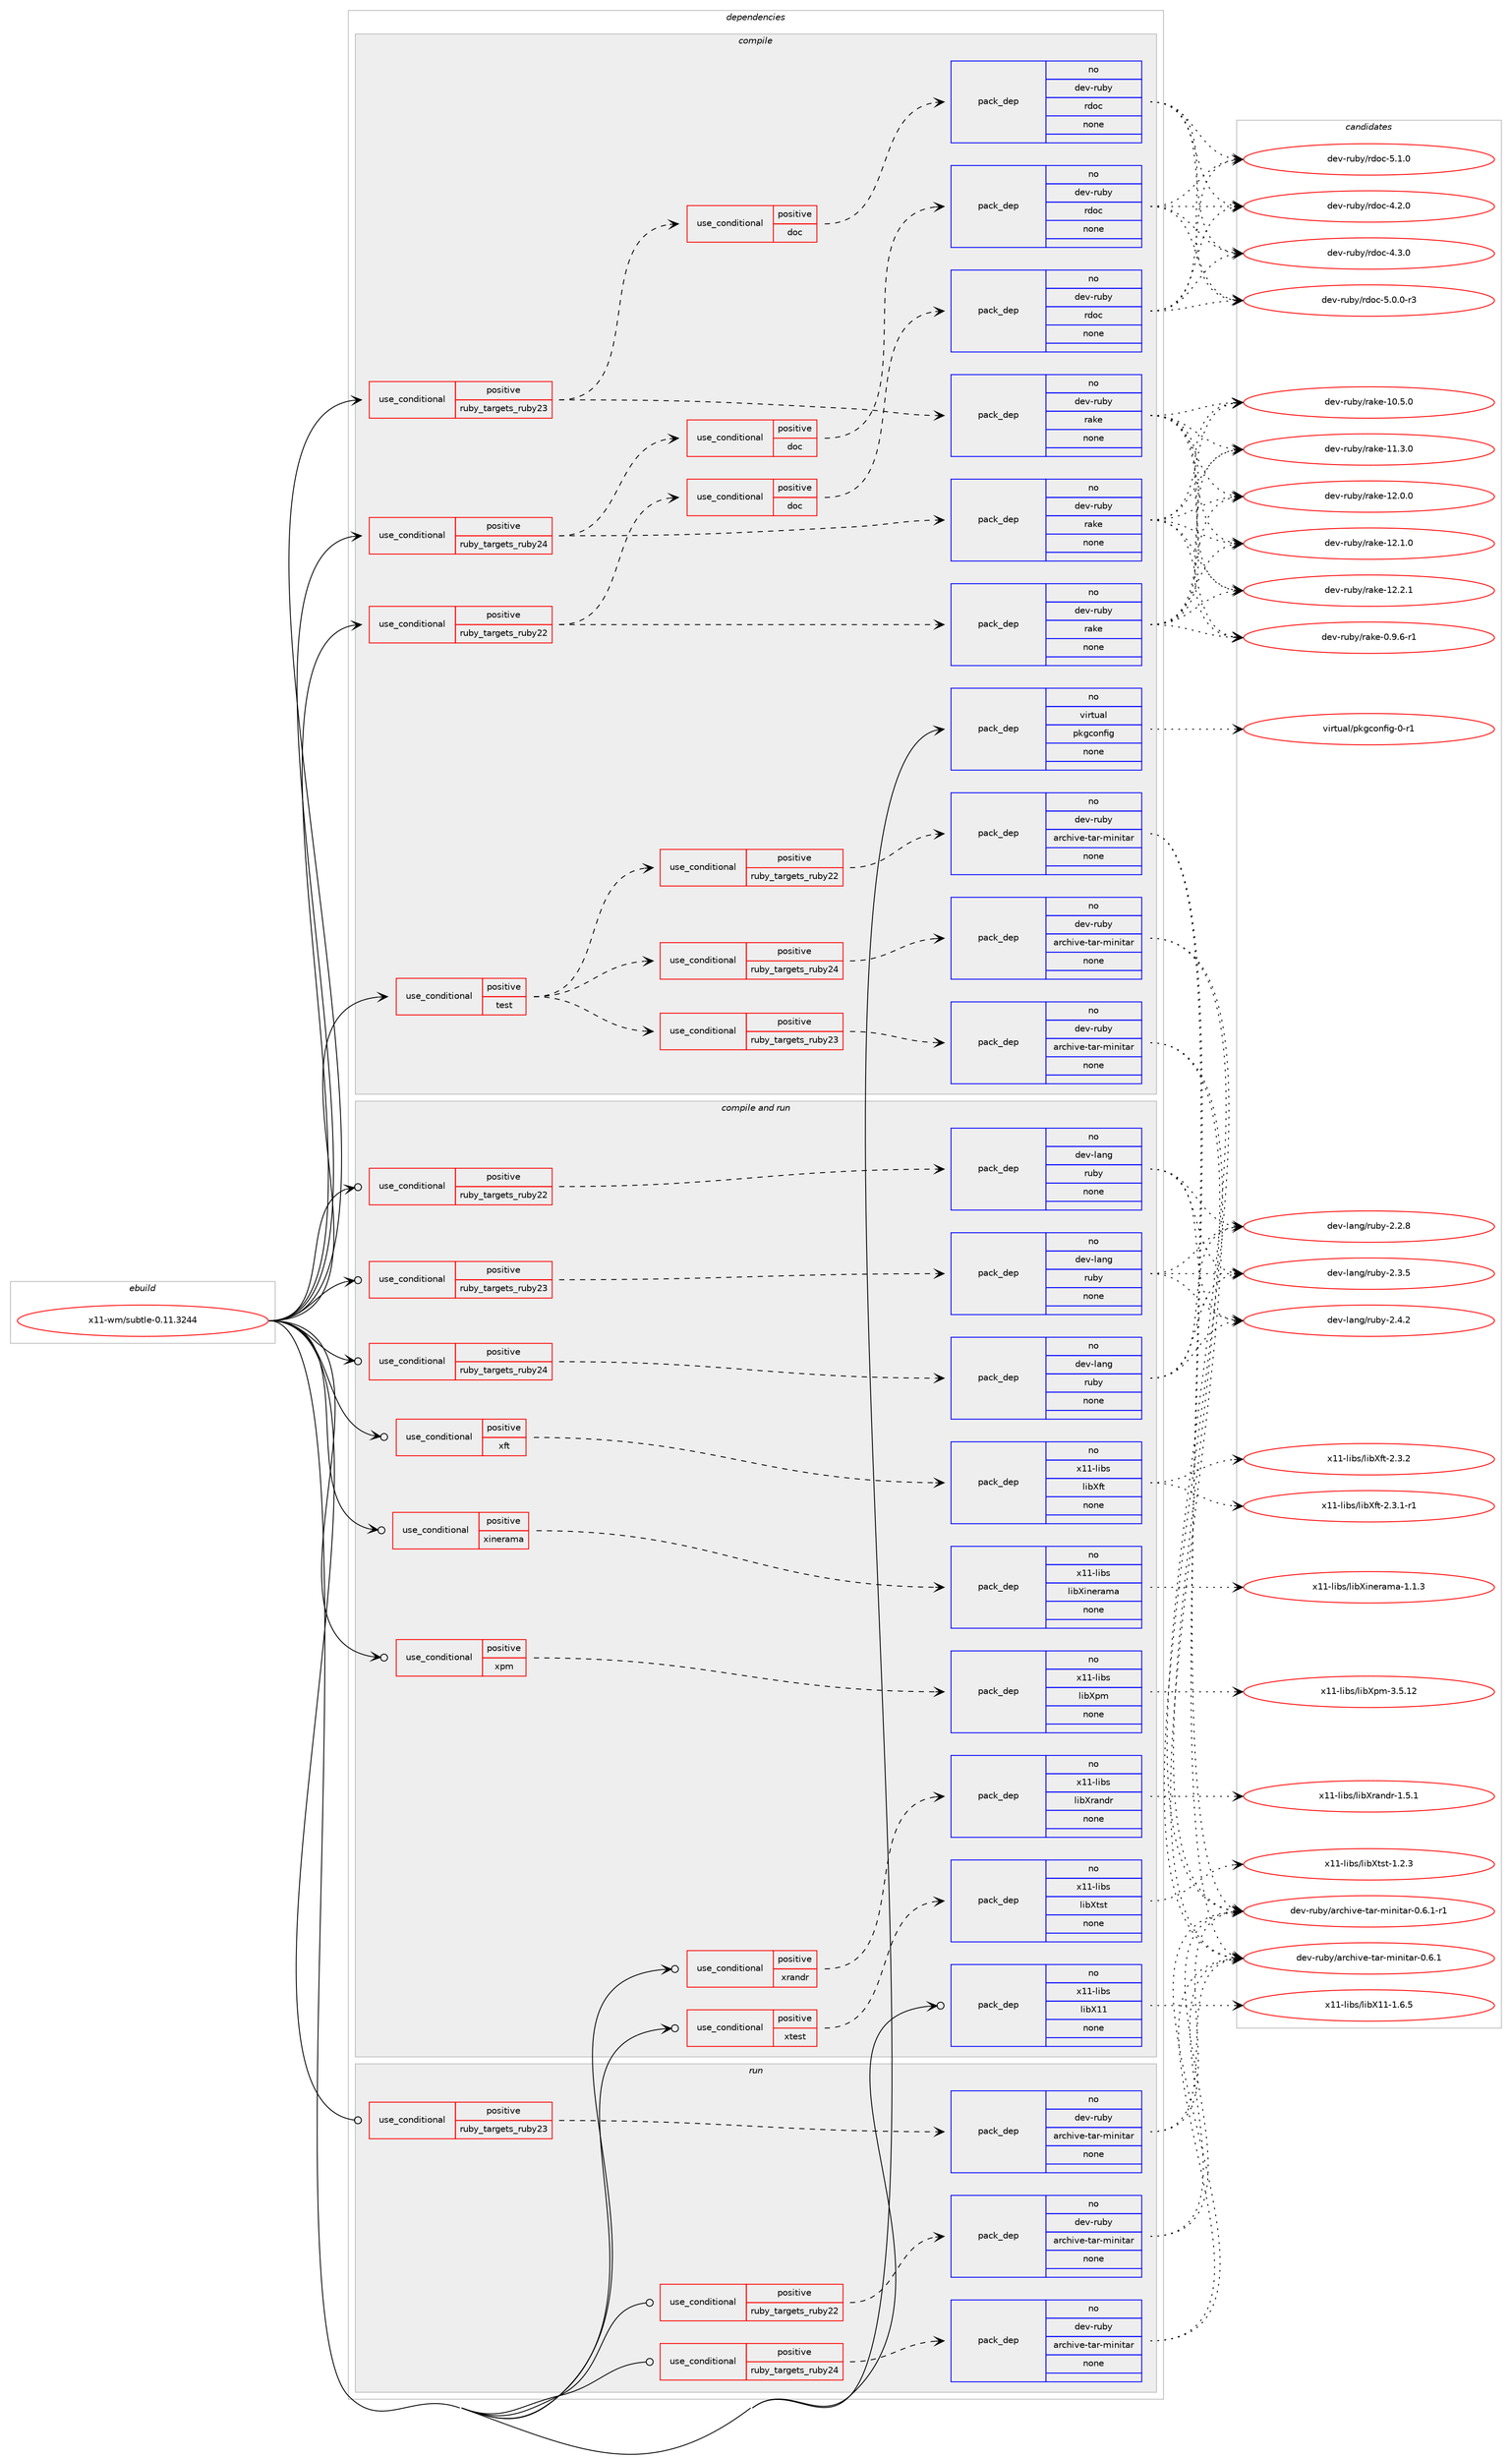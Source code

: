 digraph prolog {

# *************
# Graph options
# *************

newrank=true;
concentrate=true;
compound=true;
graph [rankdir=LR,fontname=Helvetica,fontsize=10,ranksep=1.5];#, ranksep=2.5, nodesep=0.2];
edge  [arrowhead=vee];
node  [fontname=Helvetica,fontsize=10];

# **********
# The ebuild
# **********

subgraph cluster_leftcol {
color=gray;
rank=same;
label=<<i>ebuild</i>>;
id [label="x11-wm/subtle-0.11.3244", color=red, width=4, href="../x11-wm/subtle-0.11.3244.svg"];
}

# ****************
# The dependencies
# ****************

subgraph cluster_midcol {
color=gray;
label=<<i>dependencies</i>>;
subgraph cluster_compile {
fillcolor="#eeeeee";
style=filled;
label=<<i>compile</i>>;
subgraph cond124316 {
dependency533607 [label=<<TABLE BORDER="0" CELLBORDER="1" CELLSPACING="0" CELLPADDING="4"><TR><TD ROWSPAN="3" CELLPADDING="10">use_conditional</TD></TR><TR><TD>positive</TD></TR><TR><TD>ruby_targets_ruby22</TD></TR></TABLE>>, shape=none, color=red];
subgraph pack399140 {
dependency533608 [label=<<TABLE BORDER="0" CELLBORDER="1" CELLSPACING="0" CELLPADDING="4" WIDTH="220"><TR><TD ROWSPAN="6" CELLPADDING="30">pack_dep</TD></TR><TR><TD WIDTH="110">no</TD></TR><TR><TD>dev-ruby</TD></TR><TR><TD>rake</TD></TR><TR><TD>none</TD></TR><TR><TD></TD></TR></TABLE>>, shape=none, color=blue];
}
dependency533607:e -> dependency533608:w [weight=20,style="dashed",arrowhead="vee"];
subgraph cond124317 {
dependency533609 [label=<<TABLE BORDER="0" CELLBORDER="1" CELLSPACING="0" CELLPADDING="4"><TR><TD ROWSPAN="3" CELLPADDING="10">use_conditional</TD></TR><TR><TD>positive</TD></TR><TR><TD>doc</TD></TR></TABLE>>, shape=none, color=red];
subgraph pack399141 {
dependency533610 [label=<<TABLE BORDER="0" CELLBORDER="1" CELLSPACING="0" CELLPADDING="4" WIDTH="220"><TR><TD ROWSPAN="6" CELLPADDING="30">pack_dep</TD></TR><TR><TD WIDTH="110">no</TD></TR><TR><TD>dev-ruby</TD></TR><TR><TD>rdoc</TD></TR><TR><TD>none</TD></TR><TR><TD></TD></TR></TABLE>>, shape=none, color=blue];
}
dependency533609:e -> dependency533610:w [weight=20,style="dashed",arrowhead="vee"];
}
dependency533607:e -> dependency533609:w [weight=20,style="dashed",arrowhead="vee"];
}
id:e -> dependency533607:w [weight=20,style="solid",arrowhead="vee"];
subgraph cond124318 {
dependency533611 [label=<<TABLE BORDER="0" CELLBORDER="1" CELLSPACING="0" CELLPADDING="4"><TR><TD ROWSPAN="3" CELLPADDING="10">use_conditional</TD></TR><TR><TD>positive</TD></TR><TR><TD>ruby_targets_ruby23</TD></TR></TABLE>>, shape=none, color=red];
subgraph pack399142 {
dependency533612 [label=<<TABLE BORDER="0" CELLBORDER="1" CELLSPACING="0" CELLPADDING="4" WIDTH="220"><TR><TD ROWSPAN="6" CELLPADDING="30">pack_dep</TD></TR><TR><TD WIDTH="110">no</TD></TR><TR><TD>dev-ruby</TD></TR><TR><TD>rake</TD></TR><TR><TD>none</TD></TR><TR><TD></TD></TR></TABLE>>, shape=none, color=blue];
}
dependency533611:e -> dependency533612:w [weight=20,style="dashed",arrowhead="vee"];
subgraph cond124319 {
dependency533613 [label=<<TABLE BORDER="0" CELLBORDER="1" CELLSPACING="0" CELLPADDING="4"><TR><TD ROWSPAN="3" CELLPADDING="10">use_conditional</TD></TR><TR><TD>positive</TD></TR><TR><TD>doc</TD></TR></TABLE>>, shape=none, color=red];
subgraph pack399143 {
dependency533614 [label=<<TABLE BORDER="0" CELLBORDER="1" CELLSPACING="0" CELLPADDING="4" WIDTH="220"><TR><TD ROWSPAN="6" CELLPADDING="30">pack_dep</TD></TR><TR><TD WIDTH="110">no</TD></TR><TR><TD>dev-ruby</TD></TR><TR><TD>rdoc</TD></TR><TR><TD>none</TD></TR><TR><TD></TD></TR></TABLE>>, shape=none, color=blue];
}
dependency533613:e -> dependency533614:w [weight=20,style="dashed",arrowhead="vee"];
}
dependency533611:e -> dependency533613:w [weight=20,style="dashed",arrowhead="vee"];
}
id:e -> dependency533611:w [weight=20,style="solid",arrowhead="vee"];
subgraph cond124320 {
dependency533615 [label=<<TABLE BORDER="0" CELLBORDER="1" CELLSPACING="0" CELLPADDING="4"><TR><TD ROWSPAN="3" CELLPADDING="10">use_conditional</TD></TR><TR><TD>positive</TD></TR><TR><TD>ruby_targets_ruby24</TD></TR></TABLE>>, shape=none, color=red];
subgraph pack399144 {
dependency533616 [label=<<TABLE BORDER="0" CELLBORDER="1" CELLSPACING="0" CELLPADDING="4" WIDTH="220"><TR><TD ROWSPAN="6" CELLPADDING="30">pack_dep</TD></TR><TR><TD WIDTH="110">no</TD></TR><TR><TD>dev-ruby</TD></TR><TR><TD>rake</TD></TR><TR><TD>none</TD></TR><TR><TD></TD></TR></TABLE>>, shape=none, color=blue];
}
dependency533615:e -> dependency533616:w [weight=20,style="dashed",arrowhead="vee"];
subgraph cond124321 {
dependency533617 [label=<<TABLE BORDER="0" CELLBORDER="1" CELLSPACING="0" CELLPADDING="4"><TR><TD ROWSPAN="3" CELLPADDING="10">use_conditional</TD></TR><TR><TD>positive</TD></TR><TR><TD>doc</TD></TR></TABLE>>, shape=none, color=red];
subgraph pack399145 {
dependency533618 [label=<<TABLE BORDER="0" CELLBORDER="1" CELLSPACING="0" CELLPADDING="4" WIDTH="220"><TR><TD ROWSPAN="6" CELLPADDING="30">pack_dep</TD></TR><TR><TD WIDTH="110">no</TD></TR><TR><TD>dev-ruby</TD></TR><TR><TD>rdoc</TD></TR><TR><TD>none</TD></TR><TR><TD></TD></TR></TABLE>>, shape=none, color=blue];
}
dependency533617:e -> dependency533618:w [weight=20,style="dashed",arrowhead="vee"];
}
dependency533615:e -> dependency533617:w [weight=20,style="dashed",arrowhead="vee"];
}
id:e -> dependency533615:w [weight=20,style="solid",arrowhead="vee"];
subgraph cond124322 {
dependency533619 [label=<<TABLE BORDER="0" CELLBORDER="1" CELLSPACING="0" CELLPADDING="4"><TR><TD ROWSPAN="3" CELLPADDING="10">use_conditional</TD></TR><TR><TD>positive</TD></TR><TR><TD>test</TD></TR></TABLE>>, shape=none, color=red];
subgraph cond124323 {
dependency533620 [label=<<TABLE BORDER="0" CELLBORDER="1" CELLSPACING="0" CELLPADDING="4"><TR><TD ROWSPAN="3" CELLPADDING="10">use_conditional</TD></TR><TR><TD>positive</TD></TR><TR><TD>ruby_targets_ruby22</TD></TR></TABLE>>, shape=none, color=red];
subgraph pack399146 {
dependency533621 [label=<<TABLE BORDER="0" CELLBORDER="1" CELLSPACING="0" CELLPADDING="4" WIDTH="220"><TR><TD ROWSPAN="6" CELLPADDING="30">pack_dep</TD></TR><TR><TD WIDTH="110">no</TD></TR><TR><TD>dev-ruby</TD></TR><TR><TD>archive-tar-minitar</TD></TR><TR><TD>none</TD></TR><TR><TD></TD></TR></TABLE>>, shape=none, color=blue];
}
dependency533620:e -> dependency533621:w [weight=20,style="dashed",arrowhead="vee"];
}
dependency533619:e -> dependency533620:w [weight=20,style="dashed",arrowhead="vee"];
subgraph cond124324 {
dependency533622 [label=<<TABLE BORDER="0" CELLBORDER="1" CELLSPACING="0" CELLPADDING="4"><TR><TD ROWSPAN="3" CELLPADDING="10">use_conditional</TD></TR><TR><TD>positive</TD></TR><TR><TD>ruby_targets_ruby23</TD></TR></TABLE>>, shape=none, color=red];
subgraph pack399147 {
dependency533623 [label=<<TABLE BORDER="0" CELLBORDER="1" CELLSPACING="0" CELLPADDING="4" WIDTH="220"><TR><TD ROWSPAN="6" CELLPADDING="30">pack_dep</TD></TR><TR><TD WIDTH="110">no</TD></TR><TR><TD>dev-ruby</TD></TR><TR><TD>archive-tar-minitar</TD></TR><TR><TD>none</TD></TR><TR><TD></TD></TR></TABLE>>, shape=none, color=blue];
}
dependency533622:e -> dependency533623:w [weight=20,style="dashed",arrowhead="vee"];
}
dependency533619:e -> dependency533622:w [weight=20,style="dashed",arrowhead="vee"];
subgraph cond124325 {
dependency533624 [label=<<TABLE BORDER="0" CELLBORDER="1" CELLSPACING="0" CELLPADDING="4"><TR><TD ROWSPAN="3" CELLPADDING="10">use_conditional</TD></TR><TR><TD>positive</TD></TR><TR><TD>ruby_targets_ruby24</TD></TR></TABLE>>, shape=none, color=red];
subgraph pack399148 {
dependency533625 [label=<<TABLE BORDER="0" CELLBORDER="1" CELLSPACING="0" CELLPADDING="4" WIDTH="220"><TR><TD ROWSPAN="6" CELLPADDING="30">pack_dep</TD></TR><TR><TD WIDTH="110">no</TD></TR><TR><TD>dev-ruby</TD></TR><TR><TD>archive-tar-minitar</TD></TR><TR><TD>none</TD></TR><TR><TD></TD></TR></TABLE>>, shape=none, color=blue];
}
dependency533624:e -> dependency533625:w [weight=20,style="dashed",arrowhead="vee"];
}
dependency533619:e -> dependency533624:w [weight=20,style="dashed",arrowhead="vee"];
}
id:e -> dependency533619:w [weight=20,style="solid",arrowhead="vee"];
subgraph pack399149 {
dependency533626 [label=<<TABLE BORDER="0" CELLBORDER="1" CELLSPACING="0" CELLPADDING="4" WIDTH="220"><TR><TD ROWSPAN="6" CELLPADDING="30">pack_dep</TD></TR><TR><TD WIDTH="110">no</TD></TR><TR><TD>virtual</TD></TR><TR><TD>pkgconfig</TD></TR><TR><TD>none</TD></TR><TR><TD></TD></TR></TABLE>>, shape=none, color=blue];
}
id:e -> dependency533626:w [weight=20,style="solid",arrowhead="vee"];
}
subgraph cluster_compileandrun {
fillcolor="#eeeeee";
style=filled;
label=<<i>compile and run</i>>;
subgraph cond124326 {
dependency533627 [label=<<TABLE BORDER="0" CELLBORDER="1" CELLSPACING="0" CELLPADDING="4"><TR><TD ROWSPAN="3" CELLPADDING="10">use_conditional</TD></TR><TR><TD>positive</TD></TR><TR><TD>ruby_targets_ruby22</TD></TR></TABLE>>, shape=none, color=red];
subgraph pack399150 {
dependency533628 [label=<<TABLE BORDER="0" CELLBORDER="1" CELLSPACING="0" CELLPADDING="4" WIDTH="220"><TR><TD ROWSPAN="6" CELLPADDING="30">pack_dep</TD></TR><TR><TD WIDTH="110">no</TD></TR><TR><TD>dev-lang</TD></TR><TR><TD>ruby</TD></TR><TR><TD>none</TD></TR><TR><TD></TD></TR></TABLE>>, shape=none, color=blue];
}
dependency533627:e -> dependency533628:w [weight=20,style="dashed",arrowhead="vee"];
}
id:e -> dependency533627:w [weight=20,style="solid",arrowhead="odotvee"];
subgraph cond124327 {
dependency533629 [label=<<TABLE BORDER="0" CELLBORDER="1" CELLSPACING="0" CELLPADDING="4"><TR><TD ROWSPAN="3" CELLPADDING="10">use_conditional</TD></TR><TR><TD>positive</TD></TR><TR><TD>ruby_targets_ruby23</TD></TR></TABLE>>, shape=none, color=red];
subgraph pack399151 {
dependency533630 [label=<<TABLE BORDER="0" CELLBORDER="1" CELLSPACING="0" CELLPADDING="4" WIDTH="220"><TR><TD ROWSPAN="6" CELLPADDING="30">pack_dep</TD></TR><TR><TD WIDTH="110">no</TD></TR><TR><TD>dev-lang</TD></TR><TR><TD>ruby</TD></TR><TR><TD>none</TD></TR><TR><TD></TD></TR></TABLE>>, shape=none, color=blue];
}
dependency533629:e -> dependency533630:w [weight=20,style="dashed",arrowhead="vee"];
}
id:e -> dependency533629:w [weight=20,style="solid",arrowhead="odotvee"];
subgraph cond124328 {
dependency533631 [label=<<TABLE BORDER="0" CELLBORDER="1" CELLSPACING="0" CELLPADDING="4"><TR><TD ROWSPAN="3" CELLPADDING="10">use_conditional</TD></TR><TR><TD>positive</TD></TR><TR><TD>ruby_targets_ruby24</TD></TR></TABLE>>, shape=none, color=red];
subgraph pack399152 {
dependency533632 [label=<<TABLE BORDER="0" CELLBORDER="1" CELLSPACING="0" CELLPADDING="4" WIDTH="220"><TR><TD ROWSPAN="6" CELLPADDING="30">pack_dep</TD></TR><TR><TD WIDTH="110">no</TD></TR><TR><TD>dev-lang</TD></TR><TR><TD>ruby</TD></TR><TR><TD>none</TD></TR><TR><TD></TD></TR></TABLE>>, shape=none, color=blue];
}
dependency533631:e -> dependency533632:w [weight=20,style="dashed",arrowhead="vee"];
}
id:e -> dependency533631:w [weight=20,style="solid",arrowhead="odotvee"];
subgraph cond124329 {
dependency533633 [label=<<TABLE BORDER="0" CELLBORDER="1" CELLSPACING="0" CELLPADDING="4"><TR><TD ROWSPAN="3" CELLPADDING="10">use_conditional</TD></TR><TR><TD>positive</TD></TR><TR><TD>xft</TD></TR></TABLE>>, shape=none, color=red];
subgraph pack399153 {
dependency533634 [label=<<TABLE BORDER="0" CELLBORDER="1" CELLSPACING="0" CELLPADDING="4" WIDTH="220"><TR><TD ROWSPAN="6" CELLPADDING="30">pack_dep</TD></TR><TR><TD WIDTH="110">no</TD></TR><TR><TD>x11-libs</TD></TR><TR><TD>libXft</TD></TR><TR><TD>none</TD></TR><TR><TD></TD></TR></TABLE>>, shape=none, color=blue];
}
dependency533633:e -> dependency533634:w [weight=20,style="dashed",arrowhead="vee"];
}
id:e -> dependency533633:w [weight=20,style="solid",arrowhead="odotvee"];
subgraph cond124330 {
dependency533635 [label=<<TABLE BORDER="0" CELLBORDER="1" CELLSPACING="0" CELLPADDING="4"><TR><TD ROWSPAN="3" CELLPADDING="10">use_conditional</TD></TR><TR><TD>positive</TD></TR><TR><TD>xinerama</TD></TR></TABLE>>, shape=none, color=red];
subgraph pack399154 {
dependency533636 [label=<<TABLE BORDER="0" CELLBORDER="1" CELLSPACING="0" CELLPADDING="4" WIDTH="220"><TR><TD ROWSPAN="6" CELLPADDING="30">pack_dep</TD></TR><TR><TD WIDTH="110">no</TD></TR><TR><TD>x11-libs</TD></TR><TR><TD>libXinerama</TD></TR><TR><TD>none</TD></TR><TR><TD></TD></TR></TABLE>>, shape=none, color=blue];
}
dependency533635:e -> dependency533636:w [weight=20,style="dashed",arrowhead="vee"];
}
id:e -> dependency533635:w [weight=20,style="solid",arrowhead="odotvee"];
subgraph cond124331 {
dependency533637 [label=<<TABLE BORDER="0" CELLBORDER="1" CELLSPACING="0" CELLPADDING="4"><TR><TD ROWSPAN="3" CELLPADDING="10">use_conditional</TD></TR><TR><TD>positive</TD></TR><TR><TD>xpm</TD></TR></TABLE>>, shape=none, color=red];
subgraph pack399155 {
dependency533638 [label=<<TABLE BORDER="0" CELLBORDER="1" CELLSPACING="0" CELLPADDING="4" WIDTH="220"><TR><TD ROWSPAN="6" CELLPADDING="30">pack_dep</TD></TR><TR><TD WIDTH="110">no</TD></TR><TR><TD>x11-libs</TD></TR><TR><TD>libXpm</TD></TR><TR><TD>none</TD></TR><TR><TD></TD></TR></TABLE>>, shape=none, color=blue];
}
dependency533637:e -> dependency533638:w [weight=20,style="dashed",arrowhead="vee"];
}
id:e -> dependency533637:w [weight=20,style="solid",arrowhead="odotvee"];
subgraph cond124332 {
dependency533639 [label=<<TABLE BORDER="0" CELLBORDER="1" CELLSPACING="0" CELLPADDING="4"><TR><TD ROWSPAN="3" CELLPADDING="10">use_conditional</TD></TR><TR><TD>positive</TD></TR><TR><TD>xrandr</TD></TR></TABLE>>, shape=none, color=red];
subgraph pack399156 {
dependency533640 [label=<<TABLE BORDER="0" CELLBORDER="1" CELLSPACING="0" CELLPADDING="4" WIDTH="220"><TR><TD ROWSPAN="6" CELLPADDING="30">pack_dep</TD></TR><TR><TD WIDTH="110">no</TD></TR><TR><TD>x11-libs</TD></TR><TR><TD>libXrandr</TD></TR><TR><TD>none</TD></TR><TR><TD></TD></TR></TABLE>>, shape=none, color=blue];
}
dependency533639:e -> dependency533640:w [weight=20,style="dashed",arrowhead="vee"];
}
id:e -> dependency533639:w [weight=20,style="solid",arrowhead="odotvee"];
subgraph cond124333 {
dependency533641 [label=<<TABLE BORDER="0" CELLBORDER="1" CELLSPACING="0" CELLPADDING="4"><TR><TD ROWSPAN="3" CELLPADDING="10">use_conditional</TD></TR><TR><TD>positive</TD></TR><TR><TD>xtest</TD></TR></TABLE>>, shape=none, color=red];
subgraph pack399157 {
dependency533642 [label=<<TABLE BORDER="0" CELLBORDER="1" CELLSPACING="0" CELLPADDING="4" WIDTH="220"><TR><TD ROWSPAN="6" CELLPADDING="30">pack_dep</TD></TR><TR><TD WIDTH="110">no</TD></TR><TR><TD>x11-libs</TD></TR><TR><TD>libXtst</TD></TR><TR><TD>none</TD></TR><TR><TD></TD></TR></TABLE>>, shape=none, color=blue];
}
dependency533641:e -> dependency533642:w [weight=20,style="dashed",arrowhead="vee"];
}
id:e -> dependency533641:w [weight=20,style="solid",arrowhead="odotvee"];
subgraph pack399158 {
dependency533643 [label=<<TABLE BORDER="0" CELLBORDER="1" CELLSPACING="0" CELLPADDING="4" WIDTH="220"><TR><TD ROWSPAN="6" CELLPADDING="30">pack_dep</TD></TR><TR><TD WIDTH="110">no</TD></TR><TR><TD>x11-libs</TD></TR><TR><TD>libX11</TD></TR><TR><TD>none</TD></TR><TR><TD></TD></TR></TABLE>>, shape=none, color=blue];
}
id:e -> dependency533643:w [weight=20,style="solid",arrowhead="odotvee"];
}
subgraph cluster_run {
fillcolor="#eeeeee";
style=filled;
label=<<i>run</i>>;
subgraph cond124334 {
dependency533644 [label=<<TABLE BORDER="0" CELLBORDER="1" CELLSPACING="0" CELLPADDING="4"><TR><TD ROWSPAN="3" CELLPADDING="10">use_conditional</TD></TR><TR><TD>positive</TD></TR><TR><TD>ruby_targets_ruby22</TD></TR></TABLE>>, shape=none, color=red];
subgraph pack399159 {
dependency533645 [label=<<TABLE BORDER="0" CELLBORDER="1" CELLSPACING="0" CELLPADDING="4" WIDTH="220"><TR><TD ROWSPAN="6" CELLPADDING="30">pack_dep</TD></TR><TR><TD WIDTH="110">no</TD></TR><TR><TD>dev-ruby</TD></TR><TR><TD>archive-tar-minitar</TD></TR><TR><TD>none</TD></TR><TR><TD></TD></TR></TABLE>>, shape=none, color=blue];
}
dependency533644:e -> dependency533645:w [weight=20,style="dashed",arrowhead="vee"];
}
id:e -> dependency533644:w [weight=20,style="solid",arrowhead="odot"];
subgraph cond124335 {
dependency533646 [label=<<TABLE BORDER="0" CELLBORDER="1" CELLSPACING="0" CELLPADDING="4"><TR><TD ROWSPAN="3" CELLPADDING="10">use_conditional</TD></TR><TR><TD>positive</TD></TR><TR><TD>ruby_targets_ruby23</TD></TR></TABLE>>, shape=none, color=red];
subgraph pack399160 {
dependency533647 [label=<<TABLE BORDER="0" CELLBORDER="1" CELLSPACING="0" CELLPADDING="4" WIDTH="220"><TR><TD ROWSPAN="6" CELLPADDING="30">pack_dep</TD></TR><TR><TD WIDTH="110">no</TD></TR><TR><TD>dev-ruby</TD></TR><TR><TD>archive-tar-minitar</TD></TR><TR><TD>none</TD></TR><TR><TD></TD></TR></TABLE>>, shape=none, color=blue];
}
dependency533646:e -> dependency533647:w [weight=20,style="dashed",arrowhead="vee"];
}
id:e -> dependency533646:w [weight=20,style="solid",arrowhead="odot"];
subgraph cond124336 {
dependency533648 [label=<<TABLE BORDER="0" CELLBORDER="1" CELLSPACING="0" CELLPADDING="4"><TR><TD ROWSPAN="3" CELLPADDING="10">use_conditional</TD></TR><TR><TD>positive</TD></TR><TR><TD>ruby_targets_ruby24</TD></TR></TABLE>>, shape=none, color=red];
subgraph pack399161 {
dependency533649 [label=<<TABLE BORDER="0" CELLBORDER="1" CELLSPACING="0" CELLPADDING="4" WIDTH="220"><TR><TD ROWSPAN="6" CELLPADDING="30">pack_dep</TD></TR><TR><TD WIDTH="110">no</TD></TR><TR><TD>dev-ruby</TD></TR><TR><TD>archive-tar-minitar</TD></TR><TR><TD>none</TD></TR><TR><TD></TD></TR></TABLE>>, shape=none, color=blue];
}
dependency533648:e -> dependency533649:w [weight=20,style="dashed",arrowhead="vee"];
}
id:e -> dependency533648:w [weight=20,style="solid",arrowhead="odot"];
}
}

# **************
# The candidates
# **************

subgraph cluster_choices {
rank=same;
color=gray;
label=<<i>candidates</i>>;

subgraph choice399140 {
color=black;
nodesep=1;
choice100101118451141179812147114971071014548465746544511449 [label="dev-ruby/rake-0.9.6-r1", color=red, width=4,href="../dev-ruby/rake-0.9.6-r1.svg"];
choice1001011184511411798121471149710710145494846534648 [label="dev-ruby/rake-10.5.0", color=red, width=4,href="../dev-ruby/rake-10.5.0.svg"];
choice1001011184511411798121471149710710145494946514648 [label="dev-ruby/rake-11.3.0", color=red, width=4,href="../dev-ruby/rake-11.3.0.svg"];
choice1001011184511411798121471149710710145495046484648 [label="dev-ruby/rake-12.0.0", color=red, width=4,href="../dev-ruby/rake-12.0.0.svg"];
choice1001011184511411798121471149710710145495046494648 [label="dev-ruby/rake-12.1.0", color=red, width=4,href="../dev-ruby/rake-12.1.0.svg"];
choice1001011184511411798121471149710710145495046504649 [label="dev-ruby/rake-12.2.1", color=red, width=4,href="../dev-ruby/rake-12.2.1.svg"];
dependency533608:e -> choice100101118451141179812147114971071014548465746544511449:w [style=dotted,weight="100"];
dependency533608:e -> choice1001011184511411798121471149710710145494846534648:w [style=dotted,weight="100"];
dependency533608:e -> choice1001011184511411798121471149710710145494946514648:w [style=dotted,weight="100"];
dependency533608:e -> choice1001011184511411798121471149710710145495046484648:w [style=dotted,weight="100"];
dependency533608:e -> choice1001011184511411798121471149710710145495046494648:w [style=dotted,weight="100"];
dependency533608:e -> choice1001011184511411798121471149710710145495046504649:w [style=dotted,weight="100"];
}
subgraph choice399141 {
color=black;
nodesep=1;
choice10010111845114117981214711410011199455246504648 [label="dev-ruby/rdoc-4.2.0", color=red, width=4,href="../dev-ruby/rdoc-4.2.0.svg"];
choice10010111845114117981214711410011199455246514648 [label="dev-ruby/rdoc-4.3.0", color=red, width=4,href="../dev-ruby/rdoc-4.3.0.svg"];
choice100101118451141179812147114100111994553464846484511451 [label="dev-ruby/rdoc-5.0.0-r3", color=red, width=4,href="../dev-ruby/rdoc-5.0.0-r3.svg"];
choice10010111845114117981214711410011199455346494648 [label="dev-ruby/rdoc-5.1.0", color=red, width=4,href="../dev-ruby/rdoc-5.1.0.svg"];
dependency533610:e -> choice10010111845114117981214711410011199455246504648:w [style=dotted,weight="100"];
dependency533610:e -> choice10010111845114117981214711410011199455246514648:w [style=dotted,weight="100"];
dependency533610:e -> choice100101118451141179812147114100111994553464846484511451:w [style=dotted,weight="100"];
dependency533610:e -> choice10010111845114117981214711410011199455346494648:w [style=dotted,weight="100"];
}
subgraph choice399142 {
color=black;
nodesep=1;
choice100101118451141179812147114971071014548465746544511449 [label="dev-ruby/rake-0.9.6-r1", color=red, width=4,href="../dev-ruby/rake-0.9.6-r1.svg"];
choice1001011184511411798121471149710710145494846534648 [label="dev-ruby/rake-10.5.0", color=red, width=4,href="../dev-ruby/rake-10.5.0.svg"];
choice1001011184511411798121471149710710145494946514648 [label="dev-ruby/rake-11.3.0", color=red, width=4,href="../dev-ruby/rake-11.3.0.svg"];
choice1001011184511411798121471149710710145495046484648 [label="dev-ruby/rake-12.0.0", color=red, width=4,href="../dev-ruby/rake-12.0.0.svg"];
choice1001011184511411798121471149710710145495046494648 [label="dev-ruby/rake-12.1.0", color=red, width=4,href="../dev-ruby/rake-12.1.0.svg"];
choice1001011184511411798121471149710710145495046504649 [label="dev-ruby/rake-12.2.1", color=red, width=4,href="../dev-ruby/rake-12.2.1.svg"];
dependency533612:e -> choice100101118451141179812147114971071014548465746544511449:w [style=dotted,weight="100"];
dependency533612:e -> choice1001011184511411798121471149710710145494846534648:w [style=dotted,weight="100"];
dependency533612:e -> choice1001011184511411798121471149710710145494946514648:w [style=dotted,weight="100"];
dependency533612:e -> choice1001011184511411798121471149710710145495046484648:w [style=dotted,weight="100"];
dependency533612:e -> choice1001011184511411798121471149710710145495046494648:w [style=dotted,weight="100"];
dependency533612:e -> choice1001011184511411798121471149710710145495046504649:w [style=dotted,weight="100"];
}
subgraph choice399143 {
color=black;
nodesep=1;
choice10010111845114117981214711410011199455246504648 [label="dev-ruby/rdoc-4.2.0", color=red, width=4,href="../dev-ruby/rdoc-4.2.0.svg"];
choice10010111845114117981214711410011199455246514648 [label="dev-ruby/rdoc-4.3.0", color=red, width=4,href="../dev-ruby/rdoc-4.3.0.svg"];
choice100101118451141179812147114100111994553464846484511451 [label="dev-ruby/rdoc-5.0.0-r3", color=red, width=4,href="../dev-ruby/rdoc-5.0.0-r3.svg"];
choice10010111845114117981214711410011199455346494648 [label="dev-ruby/rdoc-5.1.0", color=red, width=4,href="../dev-ruby/rdoc-5.1.0.svg"];
dependency533614:e -> choice10010111845114117981214711410011199455246504648:w [style=dotted,weight="100"];
dependency533614:e -> choice10010111845114117981214711410011199455246514648:w [style=dotted,weight="100"];
dependency533614:e -> choice100101118451141179812147114100111994553464846484511451:w [style=dotted,weight="100"];
dependency533614:e -> choice10010111845114117981214711410011199455346494648:w [style=dotted,weight="100"];
}
subgraph choice399144 {
color=black;
nodesep=1;
choice100101118451141179812147114971071014548465746544511449 [label="dev-ruby/rake-0.9.6-r1", color=red, width=4,href="../dev-ruby/rake-0.9.6-r1.svg"];
choice1001011184511411798121471149710710145494846534648 [label="dev-ruby/rake-10.5.0", color=red, width=4,href="../dev-ruby/rake-10.5.0.svg"];
choice1001011184511411798121471149710710145494946514648 [label="dev-ruby/rake-11.3.0", color=red, width=4,href="../dev-ruby/rake-11.3.0.svg"];
choice1001011184511411798121471149710710145495046484648 [label="dev-ruby/rake-12.0.0", color=red, width=4,href="../dev-ruby/rake-12.0.0.svg"];
choice1001011184511411798121471149710710145495046494648 [label="dev-ruby/rake-12.1.0", color=red, width=4,href="../dev-ruby/rake-12.1.0.svg"];
choice1001011184511411798121471149710710145495046504649 [label="dev-ruby/rake-12.2.1", color=red, width=4,href="../dev-ruby/rake-12.2.1.svg"];
dependency533616:e -> choice100101118451141179812147114971071014548465746544511449:w [style=dotted,weight="100"];
dependency533616:e -> choice1001011184511411798121471149710710145494846534648:w [style=dotted,weight="100"];
dependency533616:e -> choice1001011184511411798121471149710710145494946514648:w [style=dotted,weight="100"];
dependency533616:e -> choice1001011184511411798121471149710710145495046484648:w [style=dotted,weight="100"];
dependency533616:e -> choice1001011184511411798121471149710710145495046494648:w [style=dotted,weight="100"];
dependency533616:e -> choice1001011184511411798121471149710710145495046504649:w [style=dotted,weight="100"];
}
subgraph choice399145 {
color=black;
nodesep=1;
choice10010111845114117981214711410011199455246504648 [label="dev-ruby/rdoc-4.2.0", color=red, width=4,href="../dev-ruby/rdoc-4.2.0.svg"];
choice10010111845114117981214711410011199455246514648 [label="dev-ruby/rdoc-4.3.0", color=red, width=4,href="../dev-ruby/rdoc-4.3.0.svg"];
choice100101118451141179812147114100111994553464846484511451 [label="dev-ruby/rdoc-5.0.0-r3", color=red, width=4,href="../dev-ruby/rdoc-5.0.0-r3.svg"];
choice10010111845114117981214711410011199455346494648 [label="dev-ruby/rdoc-5.1.0", color=red, width=4,href="../dev-ruby/rdoc-5.1.0.svg"];
dependency533618:e -> choice10010111845114117981214711410011199455246504648:w [style=dotted,weight="100"];
dependency533618:e -> choice10010111845114117981214711410011199455246514648:w [style=dotted,weight="100"];
dependency533618:e -> choice100101118451141179812147114100111994553464846484511451:w [style=dotted,weight="100"];
dependency533618:e -> choice10010111845114117981214711410011199455346494648:w [style=dotted,weight="100"];
}
subgraph choice399146 {
color=black;
nodesep=1;
choice100101118451141179812147971149910410511810145116971144510910511010511697114454846544649 [label="dev-ruby/archive-tar-minitar-0.6.1", color=red, width=4,href="../dev-ruby/archive-tar-minitar-0.6.1.svg"];
choice1001011184511411798121479711499104105118101451169711445109105110105116971144548465446494511449 [label="dev-ruby/archive-tar-minitar-0.6.1-r1", color=red, width=4,href="../dev-ruby/archive-tar-minitar-0.6.1-r1.svg"];
dependency533621:e -> choice100101118451141179812147971149910410511810145116971144510910511010511697114454846544649:w [style=dotted,weight="100"];
dependency533621:e -> choice1001011184511411798121479711499104105118101451169711445109105110105116971144548465446494511449:w [style=dotted,weight="100"];
}
subgraph choice399147 {
color=black;
nodesep=1;
choice100101118451141179812147971149910410511810145116971144510910511010511697114454846544649 [label="dev-ruby/archive-tar-minitar-0.6.1", color=red, width=4,href="../dev-ruby/archive-tar-minitar-0.6.1.svg"];
choice1001011184511411798121479711499104105118101451169711445109105110105116971144548465446494511449 [label="dev-ruby/archive-tar-minitar-0.6.1-r1", color=red, width=4,href="../dev-ruby/archive-tar-minitar-0.6.1-r1.svg"];
dependency533623:e -> choice100101118451141179812147971149910410511810145116971144510910511010511697114454846544649:w [style=dotted,weight="100"];
dependency533623:e -> choice1001011184511411798121479711499104105118101451169711445109105110105116971144548465446494511449:w [style=dotted,weight="100"];
}
subgraph choice399148 {
color=black;
nodesep=1;
choice100101118451141179812147971149910410511810145116971144510910511010511697114454846544649 [label="dev-ruby/archive-tar-minitar-0.6.1", color=red, width=4,href="../dev-ruby/archive-tar-minitar-0.6.1.svg"];
choice1001011184511411798121479711499104105118101451169711445109105110105116971144548465446494511449 [label="dev-ruby/archive-tar-minitar-0.6.1-r1", color=red, width=4,href="../dev-ruby/archive-tar-minitar-0.6.1-r1.svg"];
dependency533625:e -> choice100101118451141179812147971149910410511810145116971144510910511010511697114454846544649:w [style=dotted,weight="100"];
dependency533625:e -> choice1001011184511411798121479711499104105118101451169711445109105110105116971144548465446494511449:w [style=dotted,weight="100"];
}
subgraph choice399149 {
color=black;
nodesep=1;
choice11810511411611797108471121071039911111010210510345484511449 [label="virtual/pkgconfig-0-r1", color=red, width=4,href="../virtual/pkgconfig-0-r1.svg"];
dependency533626:e -> choice11810511411611797108471121071039911111010210510345484511449:w [style=dotted,weight="100"];
}
subgraph choice399150 {
color=black;
nodesep=1;
choice10010111845108971101034711411798121455046504656 [label="dev-lang/ruby-2.2.8", color=red, width=4,href="../dev-lang/ruby-2.2.8.svg"];
choice10010111845108971101034711411798121455046514653 [label="dev-lang/ruby-2.3.5", color=red, width=4,href="../dev-lang/ruby-2.3.5.svg"];
choice10010111845108971101034711411798121455046524650 [label="dev-lang/ruby-2.4.2", color=red, width=4,href="../dev-lang/ruby-2.4.2.svg"];
dependency533628:e -> choice10010111845108971101034711411798121455046504656:w [style=dotted,weight="100"];
dependency533628:e -> choice10010111845108971101034711411798121455046514653:w [style=dotted,weight="100"];
dependency533628:e -> choice10010111845108971101034711411798121455046524650:w [style=dotted,weight="100"];
}
subgraph choice399151 {
color=black;
nodesep=1;
choice10010111845108971101034711411798121455046504656 [label="dev-lang/ruby-2.2.8", color=red, width=4,href="../dev-lang/ruby-2.2.8.svg"];
choice10010111845108971101034711411798121455046514653 [label="dev-lang/ruby-2.3.5", color=red, width=4,href="../dev-lang/ruby-2.3.5.svg"];
choice10010111845108971101034711411798121455046524650 [label="dev-lang/ruby-2.4.2", color=red, width=4,href="../dev-lang/ruby-2.4.2.svg"];
dependency533630:e -> choice10010111845108971101034711411798121455046504656:w [style=dotted,weight="100"];
dependency533630:e -> choice10010111845108971101034711411798121455046514653:w [style=dotted,weight="100"];
dependency533630:e -> choice10010111845108971101034711411798121455046524650:w [style=dotted,weight="100"];
}
subgraph choice399152 {
color=black;
nodesep=1;
choice10010111845108971101034711411798121455046504656 [label="dev-lang/ruby-2.2.8", color=red, width=4,href="../dev-lang/ruby-2.2.8.svg"];
choice10010111845108971101034711411798121455046514653 [label="dev-lang/ruby-2.3.5", color=red, width=4,href="../dev-lang/ruby-2.3.5.svg"];
choice10010111845108971101034711411798121455046524650 [label="dev-lang/ruby-2.4.2", color=red, width=4,href="../dev-lang/ruby-2.4.2.svg"];
dependency533632:e -> choice10010111845108971101034711411798121455046504656:w [style=dotted,weight="100"];
dependency533632:e -> choice10010111845108971101034711411798121455046514653:w [style=dotted,weight="100"];
dependency533632:e -> choice10010111845108971101034711411798121455046524650:w [style=dotted,weight="100"];
}
subgraph choice399153 {
color=black;
nodesep=1;
choice120494945108105981154710810598881021164550465146494511449 [label="x11-libs/libXft-2.3.1-r1", color=red, width=4,href="../x11-libs/libXft-2.3.1-r1.svg"];
choice12049494510810598115471081059888102116455046514650 [label="x11-libs/libXft-2.3.2", color=red, width=4,href="../x11-libs/libXft-2.3.2.svg"];
dependency533634:e -> choice120494945108105981154710810598881021164550465146494511449:w [style=dotted,weight="100"];
dependency533634:e -> choice12049494510810598115471081059888102116455046514650:w [style=dotted,weight="100"];
}
subgraph choice399154 {
color=black;
nodesep=1;
choice120494945108105981154710810598881051101011149710997454946494651 [label="x11-libs/libXinerama-1.1.3", color=red, width=4,href="../x11-libs/libXinerama-1.1.3.svg"];
dependency533636:e -> choice120494945108105981154710810598881051101011149710997454946494651:w [style=dotted,weight="100"];
}
subgraph choice399155 {
color=black;
nodesep=1;
choice1204949451081059811547108105988811210945514653464950 [label="x11-libs/libXpm-3.5.12", color=red, width=4,href="../x11-libs/libXpm-3.5.12.svg"];
dependency533638:e -> choice1204949451081059811547108105988811210945514653464950:w [style=dotted,weight="100"];
}
subgraph choice399156 {
color=black;
nodesep=1;
choice1204949451081059811547108105988811497110100114454946534649 [label="x11-libs/libXrandr-1.5.1", color=red, width=4,href="../x11-libs/libXrandr-1.5.1.svg"];
dependency533640:e -> choice1204949451081059811547108105988811497110100114454946534649:w [style=dotted,weight="100"];
}
subgraph choice399157 {
color=black;
nodesep=1;
choice12049494510810598115471081059888116115116454946504651 [label="x11-libs/libXtst-1.2.3", color=red, width=4,href="../x11-libs/libXtst-1.2.3.svg"];
dependency533642:e -> choice12049494510810598115471081059888116115116454946504651:w [style=dotted,weight="100"];
}
subgraph choice399158 {
color=black;
nodesep=1;
choice120494945108105981154710810598884949454946544653 [label="x11-libs/libX11-1.6.5", color=red, width=4,href="../x11-libs/libX11-1.6.5.svg"];
dependency533643:e -> choice120494945108105981154710810598884949454946544653:w [style=dotted,weight="100"];
}
subgraph choice399159 {
color=black;
nodesep=1;
choice100101118451141179812147971149910410511810145116971144510910511010511697114454846544649 [label="dev-ruby/archive-tar-minitar-0.6.1", color=red, width=4,href="../dev-ruby/archive-tar-minitar-0.6.1.svg"];
choice1001011184511411798121479711499104105118101451169711445109105110105116971144548465446494511449 [label="dev-ruby/archive-tar-minitar-0.6.1-r1", color=red, width=4,href="../dev-ruby/archive-tar-minitar-0.6.1-r1.svg"];
dependency533645:e -> choice100101118451141179812147971149910410511810145116971144510910511010511697114454846544649:w [style=dotted,weight="100"];
dependency533645:e -> choice1001011184511411798121479711499104105118101451169711445109105110105116971144548465446494511449:w [style=dotted,weight="100"];
}
subgraph choice399160 {
color=black;
nodesep=1;
choice100101118451141179812147971149910410511810145116971144510910511010511697114454846544649 [label="dev-ruby/archive-tar-minitar-0.6.1", color=red, width=4,href="../dev-ruby/archive-tar-minitar-0.6.1.svg"];
choice1001011184511411798121479711499104105118101451169711445109105110105116971144548465446494511449 [label="dev-ruby/archive-tar-minitar-0.6.1-r1", color=red, width=4,href="../dev-ruby/archive-tar-minitar-0.6.1-r1.svg"];
dependency533647:e -> choice100101118451141179812147971149910410511810145116971144510910511010511697114454846544649:w [style=dotted,weight="100"];
dependency533647:e -> choice1001011184511411798121479711499104105118101451169711445109105110105116971144548465446494511449:w [style=dotted,weight="100"];
}
subgraph choice399161 {
color=black;
nodesep=1;
choice100101118451141179812147971149910410511810145116971144510910511010511697114454846544649 [label="dev-ruby/archive-tar-minitar-0.6.1", color=red, width=4,href="../dev-ruby/archive-tar-minitar-0.6.1.svg"];
choice1001011184511411798121479711499104105118101451169711445109105110105116971144548465446494511449 [label="dev-ruby/archive-tar-minitar-0.6.1-r1", color=red, width=4,href="../dev-ruby/archive-tar-minitar-0.6.1-r1.svg"];
dependency533649:e -> choice100101118451141179812147971149910410511810145116971144510910511010511697114454846544649:w [style=dotted,weight="100"];
dependency533649:e -> choice1001011184511411798121479711499104105118101451169711445109105110105116971144548465446494511449:w [style=dotted,weight="100"];
}
}

}
